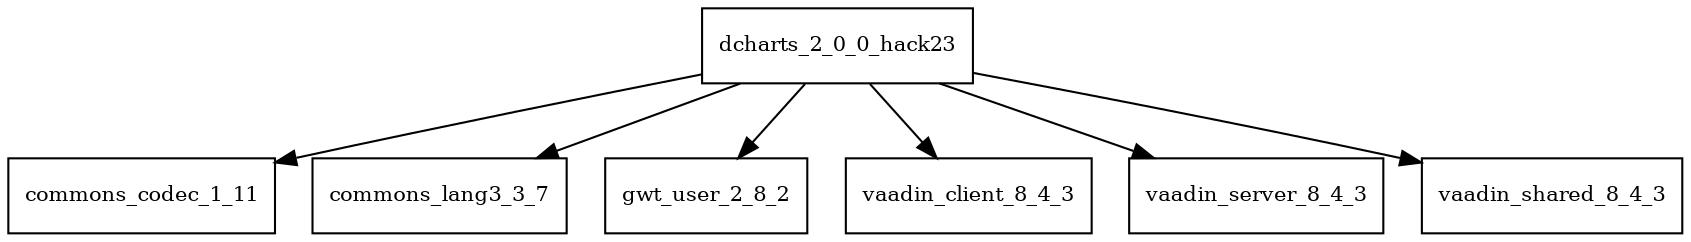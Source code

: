 digraph dcharts_2_0_0_hack23_dependencies {
  node [shape = box, fontsize=10.0];
  dcharts_2_0_0_hack23 -> commons_codec_1_11;
  dcharts_2_0_0_hack23 -> commons_lang3_3_7;
  dcharts_2_0_0_hack23 -> gwt_user_2_8_2;
  dcharts_2_0_0_hack23 -> vaadin_client_8_4_3;
  dcharts_2_0_0_hack23 -> vaadin_server_8_4_3;
  dcharts_2_0_0_hack23 -> vaadin_shared_8_4_3;
}
